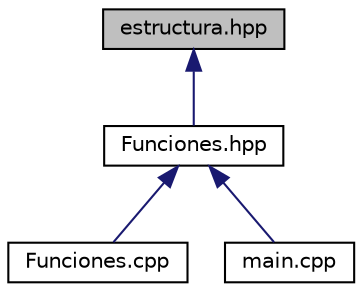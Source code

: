 digraph "estructura.hpp"
{
 // LATEX_PDF_SIZE
  edge [fontname="Helvetica",fontsize="10",labelfontname="Helvetica",labelfontsize="10"];
  node [fontname="Helvetica",fontsize="10",shape=record];
  Node1 [label="estructura.hpp",height=0.2,width=0.4,color="black", fillcolor="grey75", style="filled", fontcolor="black",tooltip="Este archivo contiene la declaración de la estructura juego."];
  Node1 -> Node2 [dir="back",color="midnightblue",fontsize="10",style="solid",fontname="Helvetica"];
  Node2 [label="Funciones.hpp",height=0.2,width=0.4,color="black", fillcolor="white", style="filled",URL="$Funciones_8hpp.html",tooltip="Este archivo contiene las declaraciones de las funciones necesarias para el funcionamiento del proyec..."];
  Node2 -> Node3 [dir="back",color="midnightblue",fontsize="10",style="solid",fontname="Helvetica"];
  Node3 [label="Funciones.cpp",height=0.2,width=0.4,color="black", fillcolor="white", style="filled",URL="$Funciones_8cpp.html",tooltip="Este archivo contiene las definiciones de las funciones necesarias para el funcionamiento del proyect..."];
  Node2 -> Node4 [dir="back",color="midnightblue",fontsize="10",style="solid",fontname="Helvetica"];
  Node4 [label="main.cpp",height=0.2,width=0.4,color="black", fillcolor="white", style="filled",URL="$main_8cpp.html",tooltip="Este archivo contiene los procedimientos necesarios para utlizar las funciones y estructuras de modo ..."];
}
